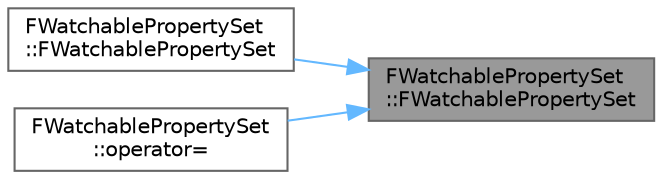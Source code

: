 digraph "FWatchablePropertySet::FWatchablePropertySet"
{
 // INTERACTIVE_SVG=YES
 // LATEX_PDF_SIZE
  bgcolor="transparent";
  edge [fontname=Helvetica,fontsize=10,labelfontname=Helvetica,labelfontsize=10];
  node [fontname=Helvetica,fontsize=10,shape=box,height=0.2,width=0.4];
  rankdir="RL";
  Node1 [id="Node000001",label="FWatchablePropertySet\l::FWatchablePropertySet",height=0.2,width=0.4,color="gray40", fillcolor="grey60", style="filled", fontcolor="black",tooltip=" "];
  Node1 -> Node2 [id="edge1_Node000001_Node000002",dir="back",color="steelblue1",style="solid",tooltip=" "];
  Node2 [id="Node000002",label="FWatchablePropertySet\l::FWatchablePropertySet",height=0.2,width=0.4,color="grey40", fillcolor="white", style="filled",URL="$da/d77/classFWatchablePropertySet.html#a9ecc3f4aa3039ce8ead18a1b20a191a2",tooltip=" "];
  Node1 -> Node3 [id="edge2_Node000001_Node000003",dir="back",color="steelblue1",style="solid",tooltip=" "];
  Node3 [id="Node000003",label="FWatchablePropertySet\l::operator=",height=0.2,width=0.4,color="grey40", fillcolor="white", style="filled",URL="$da/d77/classFWatchablePropertySet.html#a20b82af371ea54e6d213d83e7a86797b",tooltip=" "];
}

